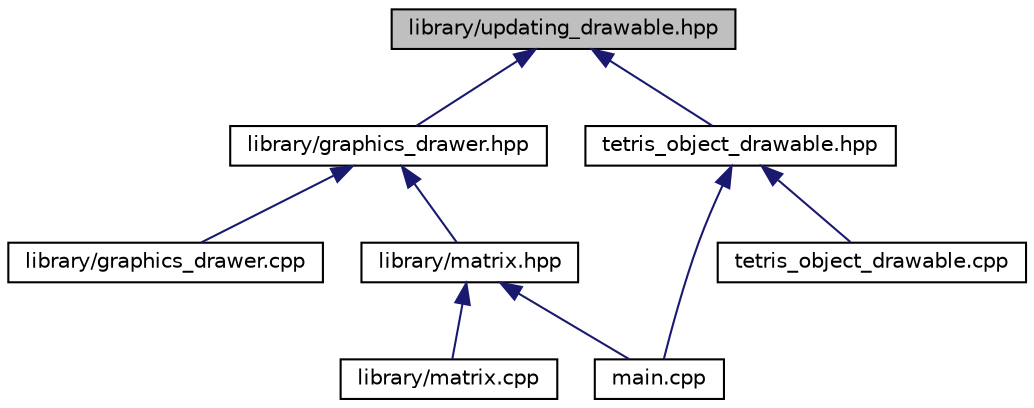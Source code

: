 digraph "library/updating_drawable.hpp"
{
  edge [fontname="Helvetica",fontsize="10",labelfontname="Helvetica",labelfontsize="10"];
  node [fontname="Helvetica",fontsize="10",shape=record];
  Node2 [label="library/updating_drawable.hpp",height=0.2,width=0.4,color="black", fillcolor="grey75", style="filled", fontcolor="black"];
  Node2 -> Node3 [dir="back",color="midnightblue",fontsize="10",style="solid"];
  Node3 [label="library/graphics_drawer.hpp",height=0.2,width=0.4,color="black", fillcolor="white", style="filled",URL="$graphics__drawer_8hpp.html",tooltip="Inherits hwlib::window. "];
  Node3 -> Node4 [dir="back",color="midnightblue",fontsize="10",style="solid"];
  Node4 [label="library/graphics_drawer.cpp",height=0.2,width=0.4,color="black", fillcolor="white", style="filled",URL="$graphics__drawer_8cpp.html"];
  Node3 -> Node5 [dir="back",color="midnightblue",fontsize="10",style="solid"];
  Node5 [label="library/matrix.hpp",height=0.2,width=0.4,color="black", fillcolor="white", style="filled",URL="$matrix_8hpp.html",tooltip="Inherits graphics_drawer. Manages the matrix. "];
  Node5 -> Node6 [dir="back",color="midnightblue",fontsize="10",style="solid"];
  Node6 [label="library/matrix.cpp",height=0.2,width=0.4,color="black", fillcolor="white", style="filled",URL="$matrix_8cpp.html"];
  Node5 -> Node7 [dir="back",color="midnightblue",fontsize="10",style="solid"];
  Node7 [label="main.cpp",height=0.2,width=0.4,color="black", fillcolor="white", style="filled",URL="$main_8cpp.html"];
  Node2 -> Node8 [dir="back",color="midnightblue",fontsize="10",style="solid"];
  Node8 [label="tetris_object_drawable.hpp",height=0.2,width=0.4,color="black", fillcolor="white", style="filled",URL="$tetris__object__drawable_8hpp.html"];
  Node8 -> Node7 [dir="back",color="midnightblue",fontsize="10",style="solid"];
  Node8 -> Node9 [dir="back",color="midnightblue",fontsize="10",style="solid"];
  Node9 [label="tetris_object_drawable.cpp",height=0.2,width=0.4,color="black", fillcolor="white", style="filled",URL="$tetris__object__drawable_8cpp.html"];
}
